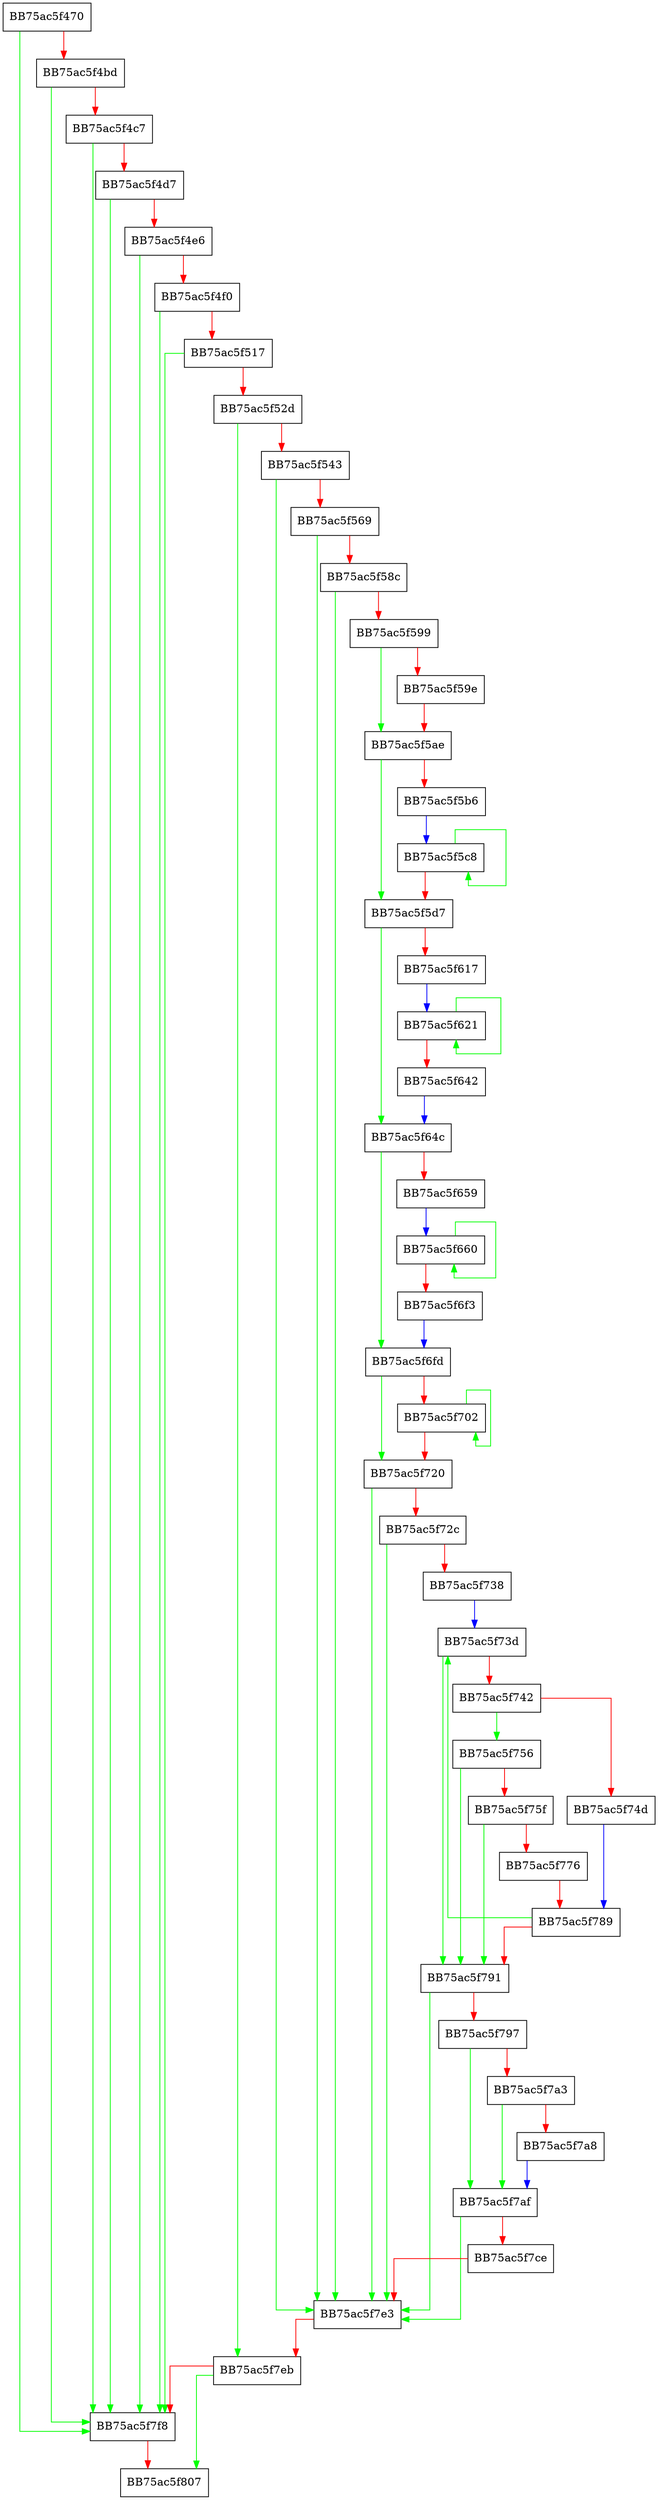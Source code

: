 digraph ice_unpack {
  node [shape="box"];
  graph [splines=ortho];
  BB75ac5f470 -> BB75ac5f7f8 [color="green"];
  BB75ac5f470 -> BB75ac5f4bd [color="red"];
  BB75ac5f4bd -> BB75ac5f7f8 [color="green"];
  BB75ac5f4bd -> BB75ac5f4c7 [color="red"];
  BB75ac5f4c7 -> BB75ac5f7f8 [color="green"];
  BB75ac5f4c7 -> BB75ac5f4d7 [color="red"];
  BB75ac5f4d7 -> BB75ac5f7f8 [color="green"];
  BB75ac5f4d7 -> BB75ac5f4e6 [color="red"];
  BB75ac5f4e6 -> BB75ac5f7f8 [color="green"];
  BB75ac5f4e6 -> BB75ac5f4f0 [color="red"];
  BB75ac5f4f0 -> BB75ac5f7f8 [color="green"];
  BB75ac5f4f0 -> BB75ac5f517 [color="red"];
  BB75ac5f517 -> BB75ac5f7f8 [color="green"];
  BB75ac5f517 -> BB75ac5f52d [color="red"];
  BB75ac5f52d -> BB75ac5f7eb [color="green"];
  BB75ac5f52d -> BB75ac5f543 [color="red"];
  BB75ac5f543 -> BB75ac5f7e3 [color="green"];
  BB75ac5f543 -> BB75ac5f569 [color="red"];
  BB75ac5f569 -> BB75ac5f7e3 [color="green"];
  BB75ac5f569 -> BB75ac5f58c [color="red"];
  BB75ac5f58c -> BB75ac5f7e3 [color="green"];
  BB75ac5f58c -> BB75ac5f599 [color="red"];
  BB75ac5f599 -> BB75ac5f5ae [color="green"];
  BB75ac5f599 -> BB75ac5f59e [color="red"];
  BB75ac5f59e -> BB75ac5f5ae [color="red"];
  BB75ac5f5ae -> BB75ac5f5d7 [color="green"];
  BB75ac5f5ae -> BB75ac5f5b6 [color="red"];
  BB75ac5f5b6 -> BB75ac5f5c8 [color="blue"];
  BB75ac5f5c8 -> BB75ac5f5c8 [color="green"];
  BB75ac5f5c8 -> BB75ac5f5d7 [color="red"];
  BB75ac5f5d7 -> BB75ac5f64c [color="green"];
  BB75ac5f5d7 -> BB75ac5f617 [color="red"];
  BB75ac5f617 -> BB75ac5f621 [color="blue"];
  BB75ac5f621 -> BB75ac5f621 [color="green"];
  BB75ac5f621 -> BB75ac5f642 [color="red"];
  BB75ac5f642 -> BB75ac5f64c [color="blue"];
  BB75ac5f64c -> BB75ac5f6fd [color="green"];
  BB75ac5f64c -> BB75ac5f659 [color="red"];
  BB75ac5f659 -> BB75ac5f660 [color="blue"];
  BB75ac5f660 -> BB75ac5f660 [color="green"];
  BB75ac5f660 -> BB75ac5f6f3 [color="red"];
  BB75ac5f6f3 -> BB75ac5f6fd [color="blue"];
  BB75ac5f6fd -> BB75ac5f720 [color="green"];
  BB75ac5f6fd -> BB75ac5f702 [color="red"];
  BB75ac5f702 -> BB75ac5f702 [color="green"];
  BB75ac5f702 -> BB75ac5f720 [color="red"];
  BB75ac5f720 -> BB75ac5f7e3 [color="green"];
  BB75ac5f720 -> BB75ac5f72c [color="red"];
  BB75ac5f72c -> BB75ac5f7e3 [color="green"];
  BB75ac5f72c -> BB75ac5f738 [color="red"];
  BB75ac5f738 -> BB75ac5f73d [color="blue"];
  BB75ac5f73d -> BB75ac5f791 [color="green"];
  BB75ac5f73d -> BB75ac5f742 [color="red"];
  BB75ac5f742 -> BB75ac5f756 [color="green"];
  BB75ac5f742 -> BB75ac5f74d [color="red"];
  BB75ac5f74d -> BB75ac5f789 [color="blue"];
  BB75ac5f756 -> BB75ac5f791 [color="green"];
  BB75ac5f756 -> BB75ac5f75f [color="red"];
  BB75ac5f75f -> BB75ac5f791 [color="green"];
  BB75ac5f75f -> BB75ac5f776 [color="red"];
  BB75ac5f776 -> BB75ac5f789 [color="red"];
  BB75ac5f789 -> BB75ac5f73d [color="green"];
  BB75ac5f789 -> BB75ac5f791 [color="red"];
  BB75ac5f791 -> BB75ac5f7e3 [color="green"];
  BB75ac5f791 -> BB75ac5f797 [color="red"];
  BB75ac5f797 -> BB75ac5f7af [color="green"];
  BB75ac5f797 -> BB75ac5f7a3 [color="red"];
  BB75ac5f7a3 -> BB75ac5f7af [color="green"];
  BB75ac5f7a3 -> BB75ac5f7a8 [color="red"];
  BB75ac5f7a8 -> BB75ac5f7af [color="blue"];
  BB75ac5f7af -> BB75ac5f7e3 [color="green"];
  BB75ac5f7af -> BB75ac5f7ce [color="red"];
  BB75ac5f7ce -> BB75ac5f7e3 [color="red"];
  BB75ac5f7e3 -> BB75ac5f7eb [color="red"];
  BB75ac5f7eb -> BB75ac5f807 [color="green"];
  BB75ac5f7eb -> BB75ac5f7f8 [color="red"];
  BB75ac5f7f8 -> BB75ac5f807 [color="red"];
}